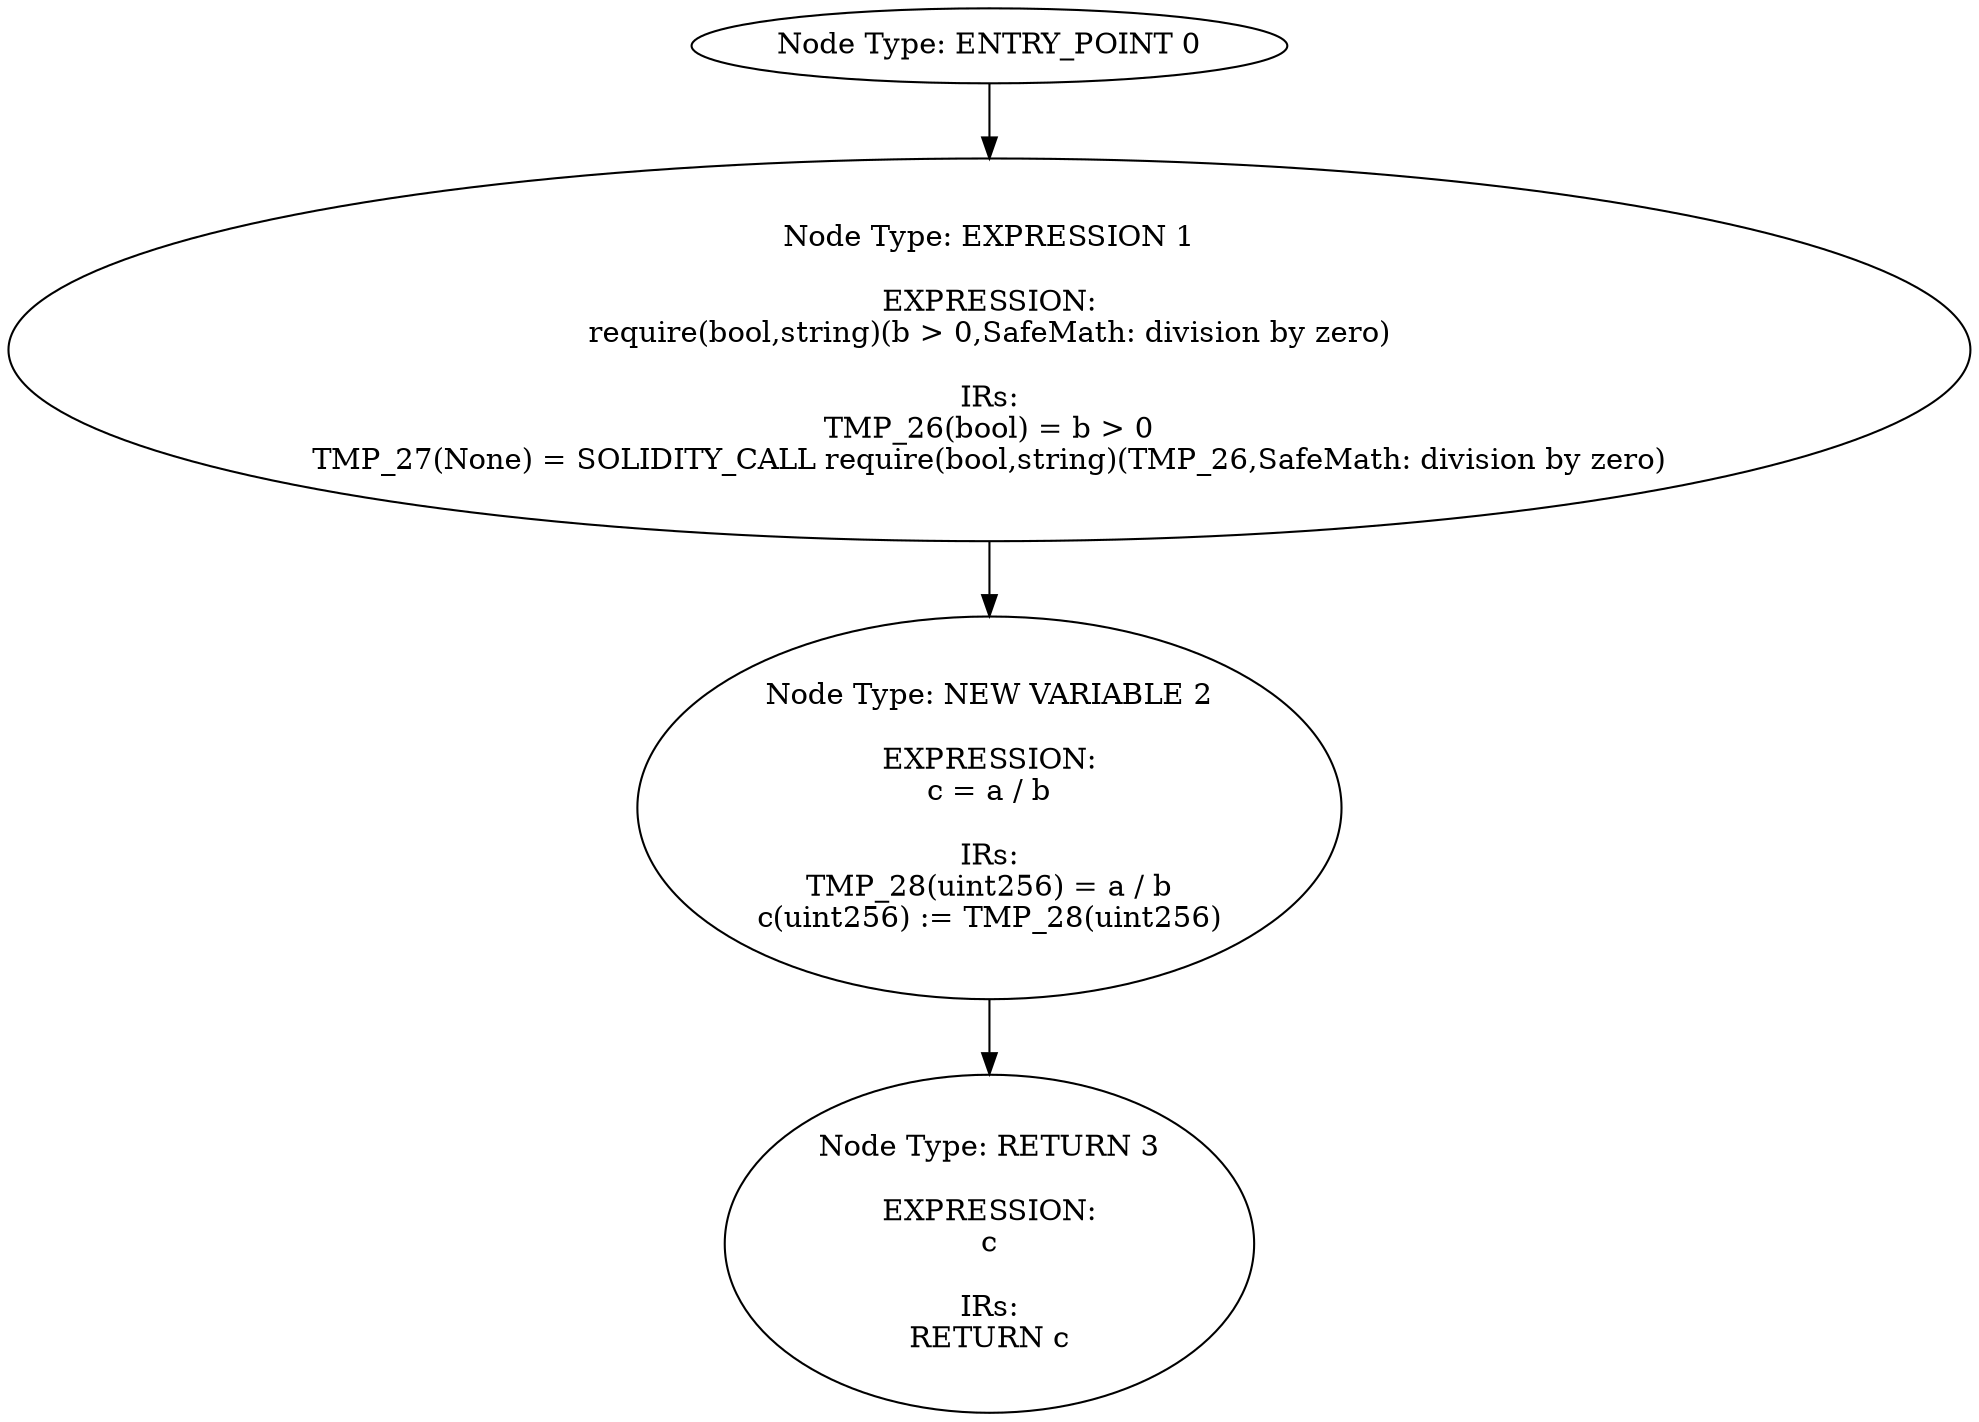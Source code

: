 digraph{
0[label="Node Type: ENTRY_POINT 0
"];
0->1;
1[label="Node Type: EXPRESSION 1

EXPRESSION:
require(bool,string)(b > 0,SafeMath: division by zero)

IRs:
TMP_26(bool) = b > 0
TMP_27(None) = SOLIDITY_CALL require(bool,string)(TMP_26,SafeMath: division by zero)"];
1->2;
2[label="Node Type: NEW VARIABLE 2

EXPRESSION:
c = a / b

IRs:
TMP_28(uint256) = a / b
c(uint256) := TMP_28(uint256)"];
2->3;
3[label="Node Type: RETURN 3

EXPRESSION:
c

IRs:
RETURN c"];
}

